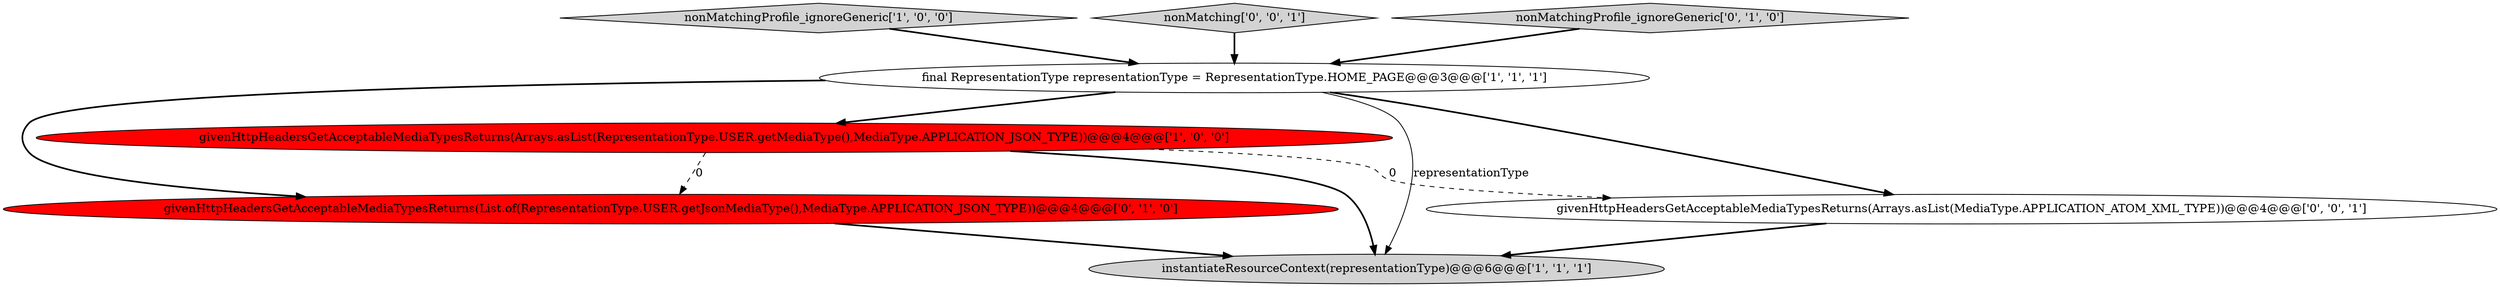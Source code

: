 digraph {
1 [style = filled, label = "nonMatchingProfile_ignoreGeneric['1', '0', '0']", fillcolor = lightgray, shape = diamond image = "AAA0AAABBB1BBB"];
5 [style = filled, label = "givenHttpHeadersGetAcceptableMediaTypesReturns(List.of(RepresentationType.USER.getJsonMediaType(),MediaType.APPLICATION_JSON_TYPE))@@@4@@@['0', '1', '0']", fillcolor = red, shape = ellipse image = "AAA1AAABBB2BBB"];
2 [style = filled, label = "final RepresentationType representationType = RepresentationType.HOME_PAGE@@@3@@@['1', '1', '1']", fillcolor = white, shape = ellipse image = "AAA0AAABBB1BBB"];
0 [style = filled, label = "instantiateResourceContext(representationType)@@@6@@@['1', '1', '1']", fillcolor = lightgray, shape = ellipse image = "AAA0AAABBB1BBB"];
7 [style = filled, label = "nonMatching['0', '0', '1']", fillcolor = lightgray, shape = diamond image = "AAA0AAABBB3BBB"];
4 [style = filled, label = "nonMatchingProfile_ignoreGeneric['0', '1', '0']", fillcolor = lightgray, shape = diamond image = "AAA0AAABBB2BBB"];
6 [style = filled, label = "givenHttpHeadersGetAcceptableMediaTypesReturns(Arrays.asList(MediaType.APPLICATION_ATOM_XML_TYPE))@@@4@@@['0', '0', '1']", fillcolor = white, shape = ellipse image = "AAA0AAABBB3BBB"];
3 [style = filled, label = "givenHttpHeadersGetAcceptableMediaTypesReturns(Arrays.asList(RepresentationType.USER.getMediaType(),MediaType.APPLICATION_JSON_TYPE))@@@4@@@['1', '0', '0']", fillcolor = red, shape = ellipse image = "AAA1AAABBB1BBB"];
3->5 [style = dashed, label="0"];
1->2 [style = bold, label=""];
3->6 [style = dashed, label="0"];
6->0 [style = bold, label=""];
4->2 [style = bold, label=""];
5->0 [style = bold, label=""];
7->2 [style = bold, label=""];
2->6 [style = bold, label=""];
2->0 [style = solid, label="representationType"];
3->0 [style = bold, label=""];
2->3 [style = bold, label=""];
2->5 [style = bold, label=""];
}
